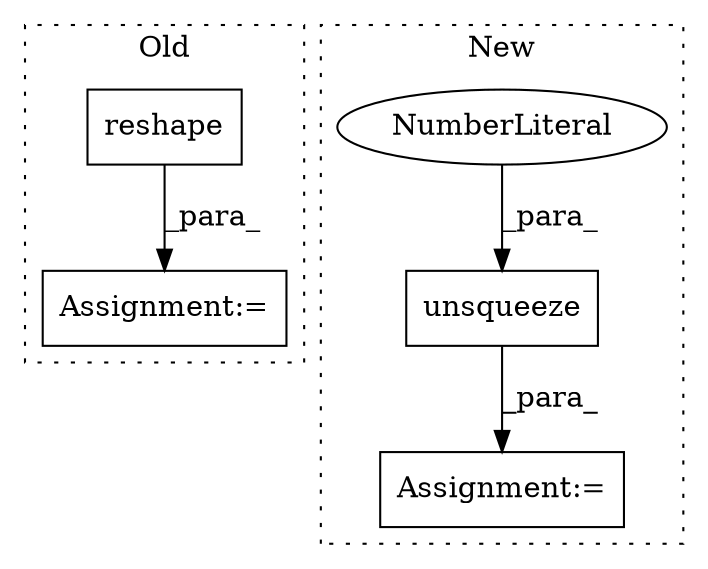 digraph G {
subgraph cluster0 {
1 [label="reshape" a="32" s="3450,3479" l="8,1" shape="box"];
4 [label="Assignment:=" a="7" s="3422" l="1" shape="box"];
label = "Old";
style="dotted";
}
subgraph cluster1 {
2 [label="unsqueeze" a="32" s="2782,2793" l="10,1" shape="box"];
3 [label="NumberLiteral" a="34" s="2792" l="1" shape="ellipse"];
5 [label="Assignment:=" a="7" s="2779" l="1" shape="box"];
label = "New";
style="dotted";
}
1 -> 4 [label="_para_"];
2 -> 5 [label="_para_"];
3 -> 2 [label="_para_"];
}